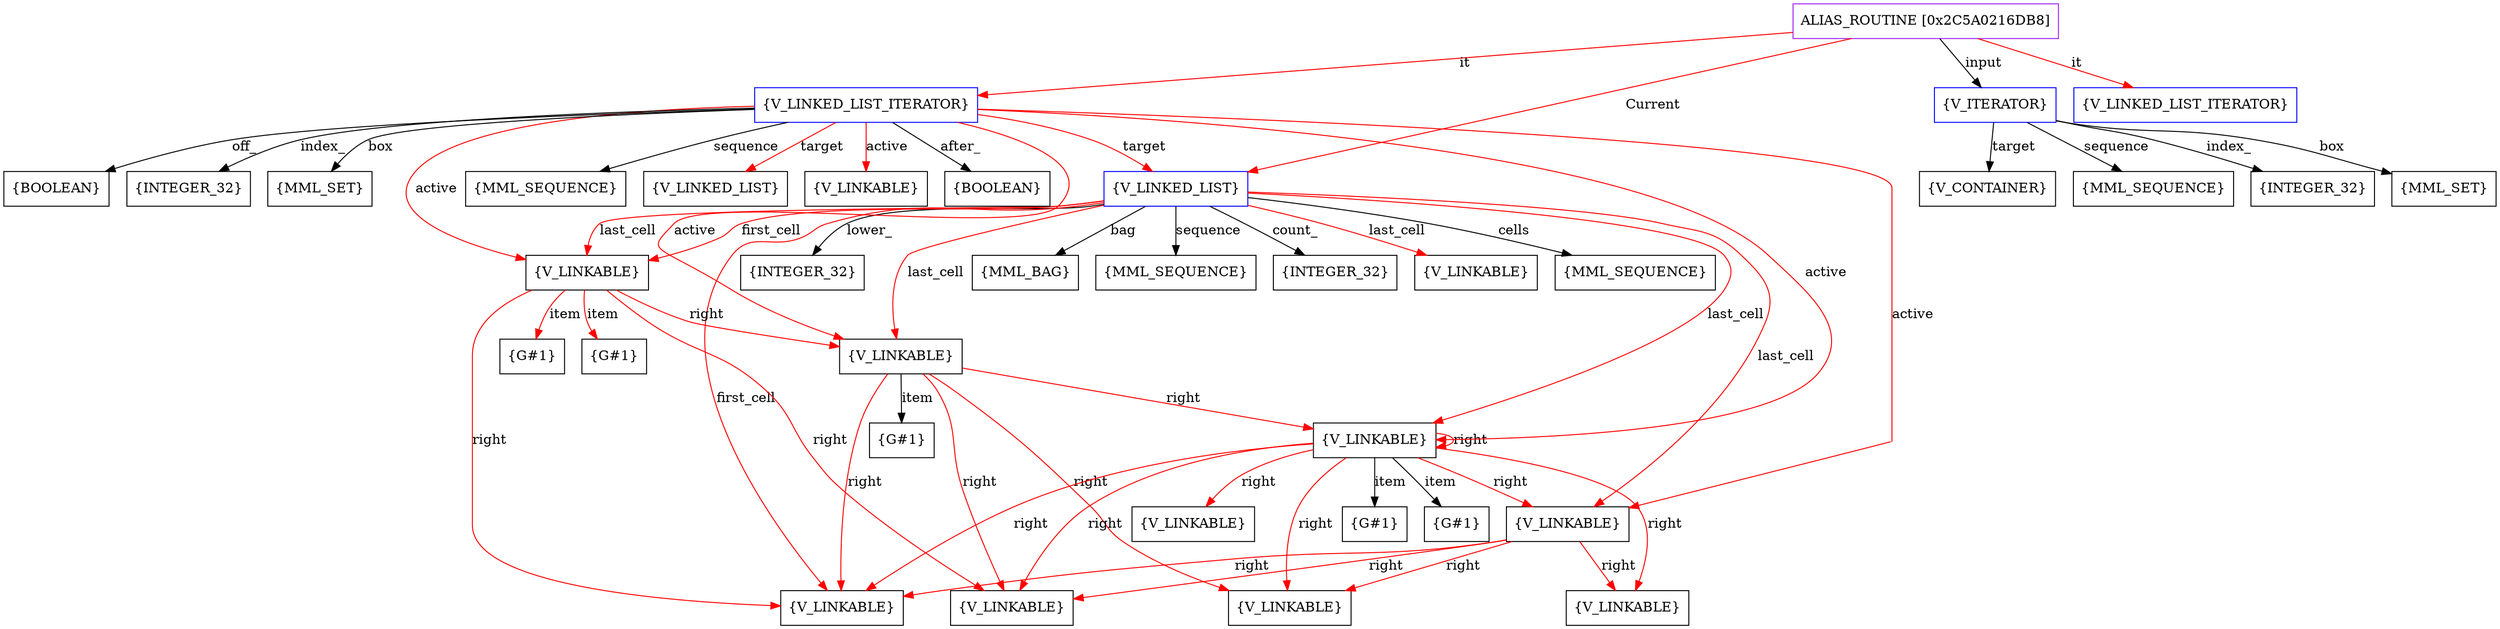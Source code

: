 digraph g {
	node [shape=box]
	b1[color=purple label=<ALIAS_ROUTINE [0x2C5A0216DB8]>]
	b2[color=blue label=<{V_LINKED_LIST}>]
	b3[label=<{INTEGER_32}>]
	b4[label=<{MML_BAG}>]
	b5[label=<{MML_SEQUENCE}>]
	b6[label=<{INTEGER_32}>]
	b7[label=<{V_LINKABLE}>]
	b8[label=<{V_LINKABLE}>]
	b9[label=<{G#1}>]
	b10[label=<{G#1}>]
	b11[label=<{V_LINKABLE}>]
	b12[label=<{V_LINKABLE}>]
	b13[label=<{G#1}>]
	b14[label=<{V_LINKABLE}>]
	b15[label=<{V_LINKABLE}>]
	b16[label=<{G#1}>]
	b17[label=<{G#1}>]
	b18[label=<{V_LINKABLE}>]
	b19[label=<{V_LINKABLE}>]
	b20[label=<{V_LINKABLE}>]
	b21[label=<{V_LINKABLE}>]
	b22[label=<{MML_SEQUENCE}>]
	b23[color=blue label=<{V_ITERATOR}>]
	b24[label=<{MML_SET}>]
	b25[label=<{V_CONTAINER}>]
	b26[label=<{MML_SEQUENCE}>]
	b27[label=<{INTEGER_32}>]
	b28[color=blue label=<{V_LINKED_LIST_ITERATOR}>]
	b29[color=blue label=<{V_LINKED_LIST_ITERATOR}>]
	b30[label=<{BOOLEAN}>]
	b31[label=<{INTEGER_32}>]
	b32[label=<{MML_SET}>]
	b33[label=<{MML_SEQUENCE}>]
	b34[label=<{V_LINKED_LIST}>]
	b35[label=<{V_LINKABLE}>]
	b36[label=<{BOOLEAN}>]
	b1->b2[color=red label=<Current>]
	b2->b3[label=<lower_>]
	b2->b4[label=<bag>]
	b2->b5[label=<sequence>]
	b2->b6[label=<count_>]
	b2->b7[color=red label=<first_cell>]
	b2->b8[color=red label=<first_cell>]
	b8->b9[color=red label=<item>]
	b8->b10[color=red label=<item>]
	b8->b11[color=red label=<right>]
	b8->b7[color=red label=<right>]
	b8->b12[color=red label=<right>]
	b12->b13[label=<item>]
	b12->b14[color=red label=<right>]
	b12->b11[color=red label=<right>]
	b12->b7[color=red label=<right>]
	b12->b15[color=red label=<right>]
	b15->b16[label=<item>]
	b15->b17[label=<item>]
	b15->b18[color=red label=<right>]
	b15->b19[color=red label=<right>]
	b15->b15[color=red label=<right>]
	b15->b14[color=red label=<right>]
	b15->b11[color=red label=<right>]
	b15->b7[color=red label=<right>]
	b15->b20[color=red label=<right>]
	b20->b18[color=red label=<right>]
	b20->b14[color=red label=<right>]
	b20->b11[color=red label=<right>]
	b20->b7[color=red label=<right>]
	b2->b21[color=red label=<last_cell>]
	b2->b8[color=red label=<last_cell>]
	b2->b12[color=red label=<last_cell>]
	b2->b15[color=red label=<last_cell>]
	b2->b20[color=red label=<last_cell>]
	b2->b22[label=<cells>]
	b1->b23[label=<input>]
	b23->b24[label=<box>]
	b23->b25[label=<target>]
	b23->b26[label=<sequence>]
	b23->b27[label=<index_>]
	b1->b28[color=red label=<it>]
	b1->b29[color=red label=<it>]
	b29->b30[label=<off_>]
	b29->b31[label=<index_>]
	b29->b32[label=<box>]
	b29->b33[label=<sequence>]
	b29->b34[color=red label=<target>]
	b29->b2[color=red label=<target>]
	b29->b35[color=red label=<active>]
	b29->b8[color=red label=<active>]
	b29->b12[color=red label=<active>]
	b29->b15[color=red label=<active>]
	b29->b20[color=red label=<active>]
	b29->b36[label=<after_>]
}
